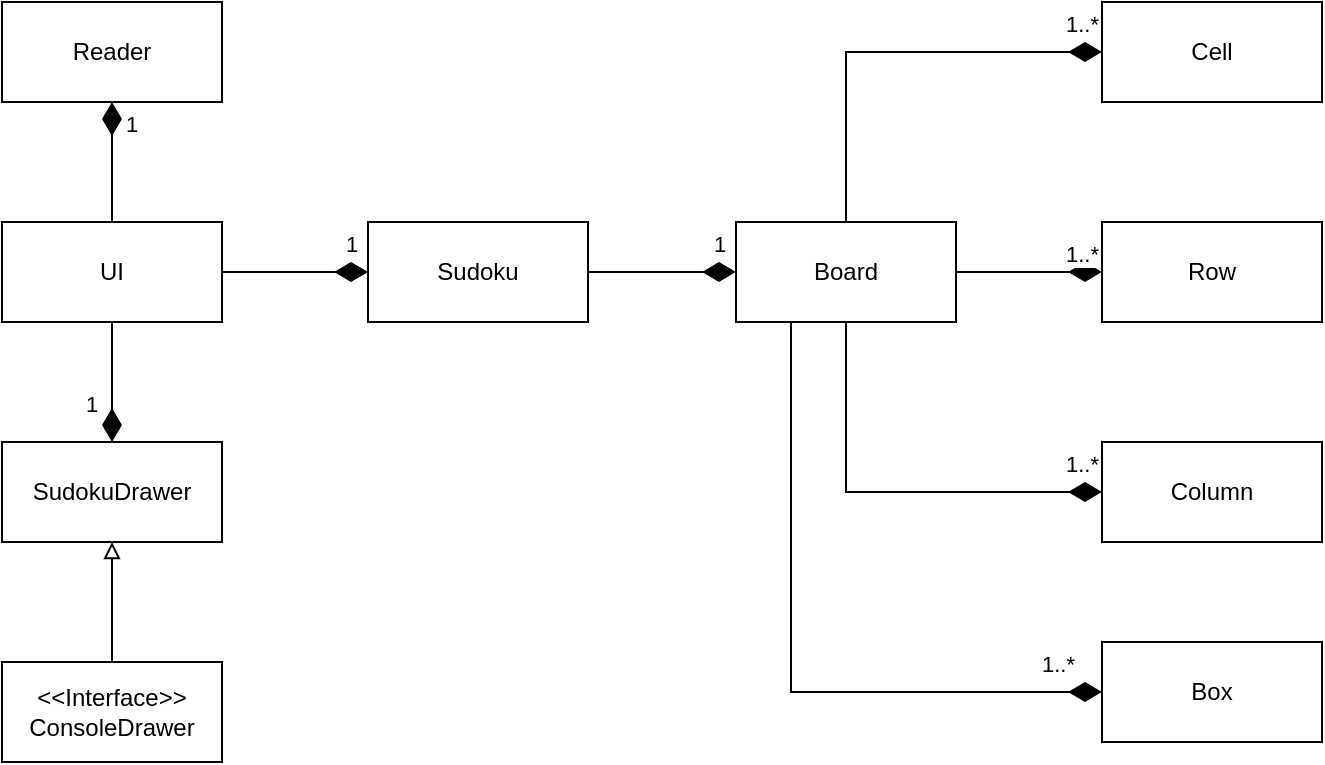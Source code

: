<mxfile version="21.1.2" type="device">
  <diagram name="Pagina-1" id="v-a-cFNc0-ERkhuox3J9">
    <mxGraphModel dx="1219" dy="713" grid="1" gridSize="10" guides="1" tooltips="1" connect="1" arrows="1" fold="1" page="1" pageScale="1" pageWidth="827" pageHeight="1169" math="0" shadow="0">
      <root>
        <mxCell id="0" />
        <mxCell id="1" parent="0" />
        <mxCell id="OyUBz8cCh1VhURaoj78d-1" value="Sudoku" style="rounded=0;whiteSpace=wrap;html=1;" vertex="1" parent="1">
          <mxGeometry x="253" y="240" width="110" height="50" as="geometry" />
        </mxCell>
        <mxCell id="OyUBz8cCh1VhURaoj78d-25" value="" style="edgeStyle=orthogonalEdgeStyle;rounded=0;orthogonalLoop=1;jettySize=auto;html=1;" edge="1" parent="1" source="OyUBz8cCh1VhURaoj78d-2" target="OyUBz8cCh1VhURaoj78d-1">
          <mxGeometry relative="1" as="geometry" />
        </mxCell>
        <mxCell id="OyUBz8cCh1VhURaoj78d-2" value="UI" style="rounded=0;whiteSpace=wrap;html=1;" vertex="1" parent="1">
          <mxGeometry x="70" y="240" width="110" height="50" as="geometry" />
        </mxCell>
        <mxCell id="OyUBz8cCh1VhURaoj78d-3" value="Reader" style="rounded=0;whiteSpace=wrap;html=1;" vertex="1" parent="1">
          <mxGeometry x="70" y="130" width="110" height="50" as="geometry" />
        </mxCell>
        <mxCell id="OyUBz8cCh1VhURaoj78d-5" value="SudokuDrawer" style="rounded=0;whiteSpace=wrap;html=1;" vertex="1" parent="1">
          <mxGeometry x="70" y="350" width="110" height="50" as="geometry" />
        </mxCell>
        <mxCell id="OyUBz8cCh1VhURaoj78d-7" value="Cell" style="rounded=0;whiteSpace=wrap;html=1;" vertex="1" parent="1">
          <mxGeometry x="620" y="130" width="110" height="50" as="geometry" />
        </mxCell>
        <mxCell id="OyUBz8cCh1VhURaoj78d-8" value="Row" style="rounded=0;whiteSpace=wrap;html=1;" vertex="1" parent="1">
          <mxGeometry x="620" y="240" width="110" height="50" as="geometry" />
        </mxCell>
        <mxCell id="OyUBz8cCh1VhURaoj78d-9" value="Column" style="rounded=0;whiteSpace=wrap;html=1;" vertex="1" parent="1">
          <mxGeometry x="620" y="350" width="110" height="50" as="geometry" />
        </mxCell>
        <mxCell id="OyUBz8cCh1VhURaoj78d-10" value="Box" style="rounded=0;whiteSpace=wrap;html=1;" vertex="1" parent="1">
          <mxGeometry x="620" y="450" width="110" height="50" as="geometry" />
        </mxCell>
        <mxCell id="OyUBz8cCh1VhURaoj78d-13" value="Board" style="rounded=0;whiteSpace=wrap;html=1;" vertex="1" parent="1">
          <mxGeometry x="437" y="240" width="110" height="50" as="geometry" />
        </mxCell>
        <mxCell id="OyUBz8cCh1VhURaoj78d-19" value="1" style="endArrow=none;html=1;endSize=12;startArrow=diamondThin;startSize=14;startFill=1;edgeStyle=orthogonalEdgeStyle;align=left;verticalAlign=bottom;rounded=0;exitX=0.5;exitY=1;exitDx=0;exitDy=0;entryX=0.5;entryY=0;entryDx=0;entryDy=0;endFill=0;" edge="1" parent="1" source="OyUBz8cCh1VhURaoj78d-3" target="OyUBz8cCh1VhURaoj78d-2">
          <mxGeometry x="-0.333" y="5" relative="1" as="geometry">
            <mxPoint x="230" y="170" as="sourcePoint" />
            <mxPoint x="390" y="170" as="targetPoint" />
            <mxPoint as="offset" />
          </mxGeometry>
        </mxCell>
        <mxCell id="OyUBz8cCh1VhURaoj78d-20" value="1" style="endArrow=none;html=1;endSize=12;startArrow=diamondThin;startSize=14;startFill=1;edgeStyle=orthogonalEdgeStyle;align=left;verticalAlign=bottom;rounded=0;exitX=0;exitY=0.5;exitDx=0;exitDy=0;entryX=1;entryY=0.5;entryDx=0;entryDy=0;endFill=0;" edge="1" parent="1" source="OyUBz8cCh1VhURaoj78d-1" target="OyUBz8cCh1VhURaoj78d-2">
          <mxGeometry x="-0.644" y="-5" relative="1" as="geometry">
            <mxPoint x="135" y="190" as="sourcePoint" />
            <mxPoint x="135" y="250" as="targetPoint" />
            <mxPoint as="offset" />
          </mxGeometry>
        </mxCell>
        <mxCell id="OyUBz8cCh1VhURaoj78d-21" value="1" style="endArrow=none;html=1;endSize=12;startArrow=diamondThin;startSize=14;startFill=1;edgeStyle=orthogonalEdgeStyle;align=left;verticalAlign=bottom;rounded=0;exitX=0.5;exitY=0;exitDx=0;exitDy=0;entryX=0.5;entryY=1;entryDx=0;entryDy=0;endFill=0;" edge="1" parent="1" source="OyUBz8cCh1VhURaoj78d-5" target="OyUBz8cCh1VhURaoj78d-2">
          <mxGeometry x="-0.667" y="15" relative="1" as="geometry">
            <mxPoint x="135" y="190" as="sourcePoint" />
            <mxPoint x="135" y="250" as="targetPoint" />
            <mxPoint as="offset" />
          </mxGeometry>
        </mxCell>
        <mxCell id="OyUBz8cCh1VhURaoj78d-24" value="1" style="endArrow=none;html=1;endSize=12;startArrow=diamondThin;startSize=14;startFill=1;edgeStyle=orthogonalEdgeStyle;align=left;verticalAlign=bottom;rounded=0;exitX=0;exitY=0.5;exitDx=0;exitDy=0;entryX=1;entryY=0.5;entryDx=0;entryDy=0;endFill=0;" edge="1" parent="1" source="OyUBz8cCh1VhURaoj78d-13" target="OyUBz8cCh1VhURaoj78d-1">
          <mxGeometry x="-0.644" y="-5" relative="1" as="geometry">
            <mxPoint x="263" y="275" as="sourcePoint" />
            <mxPoint x="190" y="275" as="targetPoint" />
            <mxPoint as="offset" />
          </mxGeometry>
        </mxCell>
        <mxCell id="OyUBz8cCh1VhURaoj78d-26" value="1..*" style="endArrow=none;html=1;endSize=12;startArrow=diamondThin;startSize=14;startFill=1;edgeStyle=orthogonalEdgeStyle;align=left;verticalAlign=bottom;rounded=0;exitX=0;exitY=0.5;exitDx=0;exitDy=0;endFill=0;" edge="1" parent="1" source="OyUBz8cCh1VhURaoj78d-8" target="OyUBz8cCh1VhURaoj78d-13">
          <mxGeometry x="-0.452" relative="1" as="geometry">
            <mxPoint x="447" y="275" as="sourcePoint" />
            <mxPoint x="550" y="265" as="targetPoint" />
            <mxPoint as="offset" />
          </mxGeometry>
        </mxCell>
        <mxCell id="OyUBz8cCh1VhURaoj78d-27" value="1..*" style="endArrow=none;html=1;endSize=12;startArrow=diamondThin;startSize=14;startFill=1;edgeStyle=orthogonalEdgeStyle;align=left;verticalAlign=bottom;rounded=0;exitX=0;exitY=0.5;exitDx=0;exitDy=0;endFill=0;entryX=0.5;entryY=0;entryDx=0;entryDy=0;" edge="1" parent="1" source="OyUBz8cCh1VhURaoj78d-7" target="OyUBz8cCh1VhURaoj78d-13">
          <mxGeometry x="-0.812" y="-5" relative="1" as="geometry">
            <mxPoint x="630" y="275" as="sourcePoint" />
            <mxPoint x="557" y="275" as="targetPoint" />
            <mxPoint as="offset" />
          </mxGeometry>
        </mxCell>
        <mxCell id="OyUBz8cCh1VhURaoj78d-28" value="1..*" style="endArrow=none;html=1;endSize=12;startArrow=diamondThin;startSize=14;startFill=1;edgeStyle=orthogonalEdgeStyle;align=left;verticalAlign=bottom;rounded=0;exitX=0;exitY=0.5;exitDx=0;exitDy=0;endFill=0;entryX=0.5;entryY=1;entryDx=0;entryDy=0;" edge="1" parent="1" source="OyUBz8cCh1VhURaoj78d-9" target="OyUBz8cCh1VhURaoj78d-13">
          <mxGeometry x="-0.812" y="-5" relative="1" as="geometry">
            <mxPoint x="630" y="275" as="sourcePoint" />
            <mxPoint x="557" y="275" as="targetPoint" />
            <mxPoint as="offset" />
          </mxGeometry>
        </mxCell>
        <mxCell id="OyUBz8cCh1VhURaoj78d-29" value="1..*" style="endArrow=none;html=1;endSize=12;startArrow=diamondThin;startSize=14;startFill=1;edgeStyle=orthogonalEdgeStyle;align=left;verticalAlign=bottom;rounded=0;exitX=0;exitY=0.5;exitDx=0;exitDy=0;endFill=0;entryX=0.25;entryY=1;entryDx=0;entryDy=0;" edge="1" parent="1" source="OyUBz8cCh1VhURaoj78d-10" target="OyUBz8cCh1VhURaoj78d-13">
          <mxGeometry x="-0.812" y="-5" relative="1" as="geometry">
            <mxPoint x="630" y="385" as="sourcePoint" />
            <mxPoint x="502" y="300" as="targetPoint" />
            <mxPoint as="offset" />
          </mxGeometry>
        </mxCell>
        <mxCell id="OyUBz8cCh1VhURaoj78d-30" value="&amp;lt;&amp;lt;Interface&amp;gt;&amp;gt;&lt;br&gt;ConsoleDrawer" style="rounded=0;whiteSpace=wrap;html=1;" vertex="1" parent="1">
          <mxGeometry x="70" y="460" width="110" height="50" as="geometry" />
        </mxCell>
        <mxCell id="OyUBz8cCh1VhURaoj78d-31" value="" style="endArrow=block;html=1;rounded=0;exitX=0.5;exitY=0;exitDx=0;exitDy=0;entryX=0.5;entryY=1;entryDx=0;entryDy=0;endFill=0;" edge="1" parent="1" source="OyUBz8cCh1VhURaoj78d-30" target="OyUBz8cCh1VhURaoj78d-5">
          <mxGeometry width="50" height="50" relative="1" as="geometry">
            <mxPoint x="340" y="370" as="sourcePoint" />
            <mxPoint x="390" y="320" as="targetPoint" />
          </mxGeometry>
        </mxCell>
      </root>
    </mxGraphModel>
  </diagram>
</mxfile>

